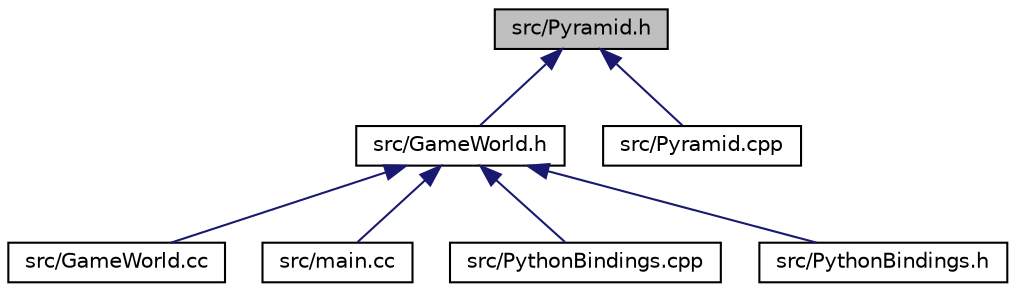 digraph "src/Pyramid.h"
{
  edge [fontname="Helvetica",fontsize="10",labelfontname="Helvetica",labelfontsize="10"];
  node [fontname="Helvetica",fontsize="10",shape=record];
  Node1 [label="src/Pyramid.h",height=0.2,width=0.4,color="black", fillcolor="grey75", style="filled", fontcolor="black"];
  Node1 -> Node2 [dir="back",color="midnightblue",fontsize="10",style="solid"];
  Node2 [label="src/GameWorld.h",height=0.2,width=0.4,color="black", fillcolor="white", style="filled",URL="$_game_world_8h.html"];
  Node2 -> Node3 [dir="back",color="midnightblue",fontsize="10",style="solid"];
  Node3 [label="src/GameWorld.cc",height=0.2,width=0.4,color="black", fillcolor="white", style="filled",URL="$_game_world_8cc.html"];
  Node2 -> Node4 [dir="back",color="midnightblue",fontsize="10",style="solid"];
  Node4 [label="src/main.cc",height=0.2,width=0.4,color="black", fillcolor="white", style="filled",URL="$main_8cc.html"];
  Node2 -> Node5 [dir="back",color="midnightblue",fontsize="10",style="solid"];
  Node5 [label="src/PythonBindings.cpp",height=0.2,width=0.4,color="black", fillcolor="white", style="filled",URL="$_python_bindings_8cpp.html"];
  Node2 -> Node6 [dir="back",color="midnightblue",fontsize="10",style="solid"];
  Node6 [label="src/PythonBindings.h",height=0.2,width=0.4,color="black", fillcolor="white", style="filled",URL="$_python_bindings_8h.html"];
  Node1 -> Node7 [dir="back",color="midnightblue",fontsize="10",style="solid"];
  Node7 [label="src/Pyramid.cpp",height=0.2,width=0.4,color="black", fillcolor="white", style="filled",URL="$_pyramid_8cpp.html"];
}
